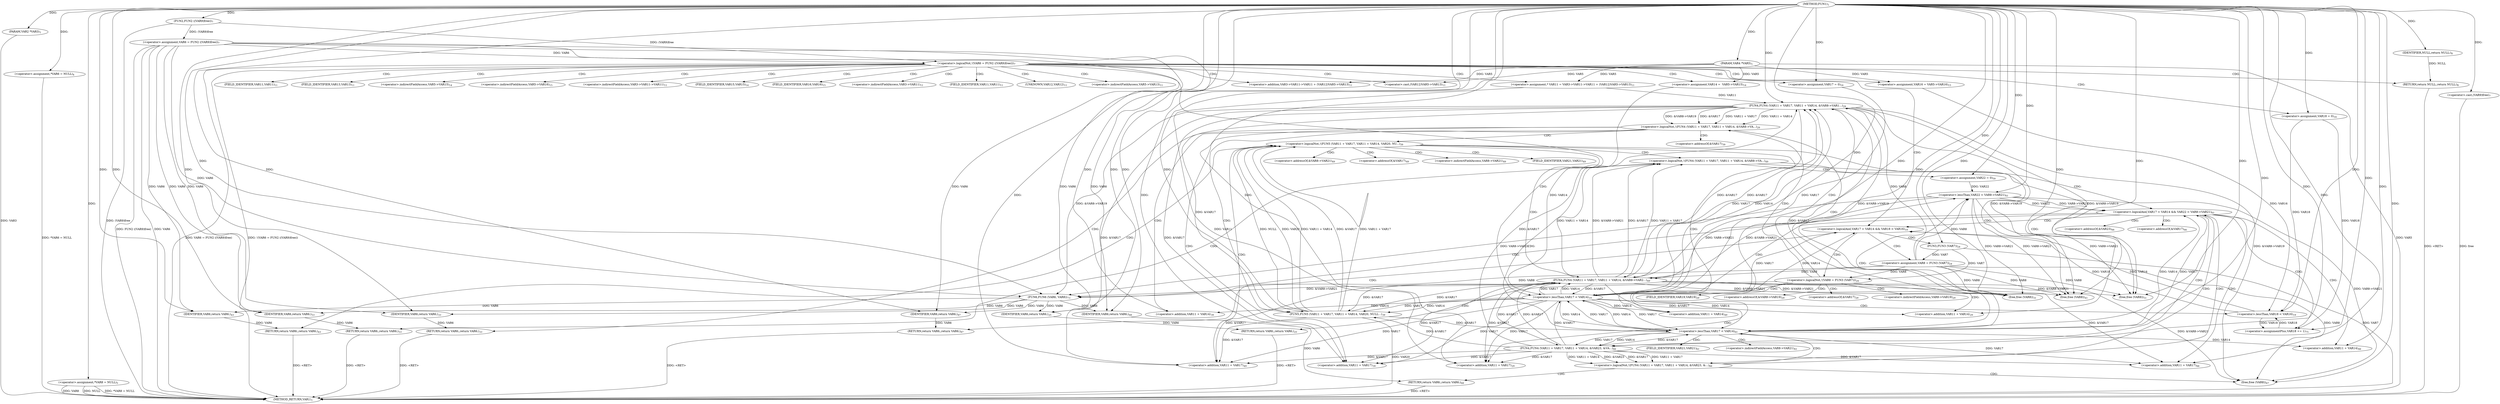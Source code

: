 digraph "FUN1" {  
"8" [label = <(METHOD,FUN1)<SUB>1</SUB>> ]
"183" [label = <(METHOD_RETURN,VAR1)<SUB>1</SUB>> ]
"9" [label = <(PARAM,VAR2 *VAR3)<SUB>1</SUB>> ]
"10" [label = <(PARAM,VAR4 *VAR5)<SUB>1</SUB>> ]
"13" [label = <(&lt;operator&gt;.assignment,*VAR6 = NULL)<SUB>4</SUB>> ]
"17" [label = <(&lt;operator&gt;.assignment,*VAR8 = NULL)<SUB>5</SUB>> ]
"32" [label = <(&lt;operator&gt;.assignment,* VAR11 = VAR3-&gt;VAR11-&gt;VAR11 + (VAR12)VAR5-&gt;VAR13)<SUB>11</SUB>> ]
"46" [label = <(&lt;operator&gt;.assignment,VAR14 =  VAR5-&gt;VAR15)<SUB>14</SUB>> ]
"52" [label = <(&lt;operator&gt;.assignment,VAR16 = VAR5-&gt;VAR16)<SUB>15</SUB>> ]
"59" [label = <(&lt;operator&gt;.assignment,VAR17 = 0)<SUB>16</SUB>> ]
"62" [label = <(&lt;operator&gt;.assignment,VAR18 = 0)<SUB>16</SUB>> ]
"181" [label = <(RETURN,return VAR6;,return VAR6;)<SUB>87</SUB>> ]
"21" [label = <(&lt;operator&gt;.logicalNot,!(VAR6 = FUN2 ((VAR9)free)))<SUB>7</SUB>> ]
"66" [label = <(&lt;operator&gt;.logicalAnd,VAR17 &lt; VAR14 &amp;&amp; VAR18 &lt; VAR16)<SUB>19</SUB>> ]
"182" [label = <(IDENTIFIER,VAR6,return VAR6;)<SUB>87</SUB>> ]
"29" [label = <(RETURN,return NULL;,return NULL;)<SUB>8</SUB>> ]
"34" [label = <(&lt;operator&gt;.addition,VAR3-&gt;VAR11-&gt;VAR11 + (VAR12)VAR5-&gt;VAR13)<SUB>11</SUB>> ]
"142" [label = <(&lt;operator&gt;.assignment,VAR22 = 0)<SUB>59</SUB>> ]
"175" [label = <(FUN6,FUN6 (VAR6, VAR8))<SUB>73</SUB>> ]
"178" [label = <(&lt;operator&gt;.assignmentPlus,VAR18 += 1)<SUB>75</SUB>> ]
"22" [label = <(&lt;operator&gt;.assignment,VAR6 = FUN2 ((VAR9)free))<SUB>7</SUB>> ]
"30" [label = <(IDENTIFIER,NULL,return NULL;)<SUB>8</SUB>> ]
"40" [label = <(&lt;operator&gt;.cast,(VAR12)VAR5-&gt;VAR13)<SUB>11</SUB>> ]
"67" [label = <(&lt;operator&gt;.lessThan,VAR17 &lt; VAR14)<SUB>19</SUB>> ]
"70" [label = <(&lt;operator&gt;.lessThan,VAR18 &lt; VAR16)<SUB>19</SUB>> ]
"75" [label = <(&lt;operator&gt;.logicalNot,!(VAR8 = FUN3 (VAR7)))<SUB>24</SUB>> ]
"84" [label = <(&lt;operator&gt;.logicalNot,!(FUN4 (VAR11 + VAR17, VAR11 + VAR14, &amp;VAR8-&gt;VA...)<SUB>29</SUB>> ]
"104" [label = <(&lt;operator&gt;.logicalNot,!(FUN5 (VAR11 + VAR17, VAR11 + VAR14, VAR20, NU...)<SUB>39</SUB>> ]
"122" [label = <(&lt;operator&gt;.logicalNot,!(FUN4 (VAR11 + VAR17, VAR11 + VAR14, &amp;VAR8-&gt;VA...)<SUB>49</SUB>> ]
"146" [label = <(&lt;operator&gt;.logicalAnd,VAR17 &lt; VAR14 &amp;&amp; VAR22 &lt; VAR8-&gt;VAR21)<SUB>61</SUB>> ]
"24" [label = <(FUN2,FUN2 ((VAR9)free))<SUB>7</SUB>> ]
"81" [label = <(RETURN,return VAR6;,return VAR6;)<SUB>25</SUB>> ]
"99" [label = <(free,free (VAR8))<SUB>31</SUB>> ]
"101" [label = <(RETURN,return VAR6;,return VAR6;)<SUB>33</SUB>> ]
"117" [label = <(free,free (VAR8))<SUB>41</SUB>> ]
"119" [label = <(RETURN,return VAR6;,return VAR6;)<SUB>43</SUB>> ]
"137" [label = <(free,free (VAR8))<SUB>51</SUB>> ]
"139" [label = <(RETURN,return VAR6;,return VAR6;)<SUB>53</SUB>> ]
"25" [label = <(&lt;operator&gt;.cast,(VAR9)free)<SUB>7</SUB>> ]
"76" [label = <(&lt;operator&gt;.assignment,VAR8 = FUN3 (VAR7))<SUB>24</SUB>> ]
"82" [label = <(IDENTIFIER,VAR6,return VAR6;)<SUB>25</SUB>> ]
"85" [label = <(FUN4,FUN4 (VAR11 + VAR17, VAR11 + VAR14, &amp;VAR8-&gt;VAR1...)<SUB>29</SUB>> ]
"102" [label = <(IDENTIFIER,VAR6,return VAR6;)<SUB>33</SUB>> ]
"105" [label = <(FUN5,FUN5 (VAR11 + VAR17, VAR11 + VAR14, VAR20, NULL...)<SUB>39</SUB>> ]
"120" [label = <(IDENTIFIER,VAR6,return VAR6;)<SUB>43</SUB>> ]
"123" [label = <(FUN4,FUN4 (VAR11 + VAR17, VAR11 + VAR14, &amp;VAR8-&gt;VAR2...)<SUB>49</SUB>> ]
"140" [label = <(IDENTIFIER,VAR6,return VAR6;)<SUB>53</SUB>> ]
"147" [label = <(&lt;operator&gt;.lessThan,VAR17 &lt; VAR14)<SUB>61</SUB>> ]
"150" [label = <(&lt;operator&gt;.lessThan,VAR22 &lt; VAR8-&gt;VAR21)<SUB>61</SUB>> ]
"158" [label = <(&lt;operator&gt;.logicalNot,!(FUN4 (VAR11 + VAR17, VAR11 + VAR14, &amp;VAR23, &amp;...)<SUB>66</SUB>> ]
"78" [label = <(FUN3,FUN3 (VAR7))<SUB>24</SUB>> ]
"86" [label = <(&lt;operator&gt;.addition,VAR11 + VAR17)<SUB>29</SUB>> ]
"89" [label = <(&lt;operator&gt;.addition,VAR11 + VAR14)<SUB>29</SUB>> ]
"106" [label = <(&lt;operator&gt;.addition,VAR11 + VAR17)<SUB>39</SUB>> ]
"109" [label = <(&lt;operator&gt;.addition,VAR11 + VAR14)<SUB>39</SUB>> ]
"124" [label = <(&lt;operator&gt;.addition,VAR11 + VAR17)<SUB>49</SUB>> ]
"127" [label = <(&lt;operator&gt;.addition,VAR11 + VAR14)<SUB>49</SUB>> ]
"171" [label = <(free,free (VAR8))<SUB>67</SUB>> ]
"173" [label = <(RETURN,return VAR6;,return VAR6;)<SUB>68</SUB>> ]
"159" [label = <(FUN4,FUN4 (VAR11 + VAR17, VAR11 + VAR14, &amp;VAR23, &amp;VA...)<SUB>66</SUB>> ]
"174" [label = <(IDENTIFIER,VAR6,return VAR6;)<SUB>68</SUB>> ]
"160" [label = <(&lt;operator&gt;.addition,VAR11 + VAR17)<SUB>66</SUB>> ]
"163" [label = <(&lt;operator&gt;.addition,VAR11 + VAR14)<SUB>66</SUB>> ]
"48" [label = <(&lt;operator&gt;.indirectFieldAccess,VAR5-&gt;VAR15)<SUB>14</SUB>> ]
"54" [label = <(&lt;operator&gt;.indirectFieldAccess,VAR5-&gt;VAR16)<SUB>15</SUB>> ]
"35" [label = <(&lt;operator&gt;.indirectFieldAccess,VAR3-&gt;VAR11-&gt;VAR11)<SUB>11</SUB>> ]
"50" [label = <(FIELD_IDENTIFIER,VAR15,VAR15)<SUB>14</SUB>> ]
"56" [label = <(FIELD_IDENTIFIER,VAR16,VAR16)<SUB>15</SUB>> ]
"36" [label = <(&lt;operator&gt;.indirectFieldAccess,VAR3-&gt;VAR11)<SUB>11</SUB>> ]
"39" [label = <(FIELD_IDENTIFIER,VAR11,VAR11)<SUB>11</SUB>> ]
"41" [label = <(UNKNOWN,VAR12,VAR12)<SUB>11</SUB>> ]
"42" [label = <(&lt;operator&gt;.indirectFieldAccess,VAR5-&gt;VAR13)<SUB>11</SUB>> ]
"38" [label = <(FIELD_IDENTIFIER,VAR11,VAR11)<SUB>11</SUB>> ]
"44" [label = <(FIELD_IDENTIFIER,VAR13,VAR13)<SUB>11</SUB>> ]
"92" [label = <(&lt;operator&gt;.addressOf,&amp;VAR8-&gt;VAR19)<SUB>29</SUB>> ]
"96" [label = <(&lt;operator&gt;.addressOf,&amp;VAR17)<SUB>29</SUB>> ]
"114" [label = <(&lt;operator&gt;.addressOf,&amp;VAR17)<SUB>39</SUB>> ]
"130" [label = <(&lt;operator&gt;.addressOf,&amp;VAR8-&gt;VAR21)<SUB>49</SUB>> ]
"134" [label = <(&lt;operator&gt;.addressOf,&amp;VAR17)<SUB>49</SUB>> ]
"152" [label = <(&lt;operator&gt;.indirectFieldAccess,VAR8-&gt;VAR21)<SUB>61</SUB>> ]
"93" [label = <(&lt;operator&gt;.indirectFieldAccess,VAR8-&gt;VAR19)<SUB>29</SUB>> ]
"131" [label = <(&lt;operator&gt;.indirectFieldAccess,VAR8-&gt;VAR21)<SUB>49</SUB>> ]
"154" [label = <(FIELD_IDENTIFIER,VAR21,VAR21)<SUB>61</SUB>> ]
"95" [label = <(FIELD_IDENTIFIER,VAR19,VAR19)<SUB>29</SUB>> ]
"133" [label = <(FIELD_IDENTIFIER,VAR21,VAR21)<SUB>49</SUB>> ]
"166" [label = <(&lt;operator&gt;.addressOf,&amp;VAR23)<SUB>66</SUB>> ]
"168" [label = <(&lt;operator&gt;.addressOf,&amp;VAR17)<SUB>66</SUB>> ]
  "119" -> "183"  [ label = "DDG: &lt;RET&gt;"] 
  "173" -> "183"  [ label = "DDG: &lt;RET&gt;"] 
  "81" -> "183"  [ label = "DDG: &lt;RET&gt;"] 
  "101" -> "183"  [ label = "DDG: &lt;RET&gt;"] 
  "139" -> "183"  [ label = "DDG: &lt;RET&gt;"] 
  "29" -> "183"  [ label = "DDG: &lt;RET&gt;"] 
  "181" -> "183"  [ label = "DDG: &lt;RET&gt;"] 
  "9" -> "183"  [ label = "DDG: VAR3"] 
  "10" -> "183"  [ label = "DDG: VAR5"] 
  "13" -> "183"  [ label = "DDG: *VAR6 = NULL"] 
  "17" -> "183"  [ label = "DDG: VAR8"] 
  "17" -> "183"  [ label = "DDG: NULL"] 
  "17" -> "183"  [ label = "DDG: *VAR8 = NULL"] 
  "22" -> "183"  [ label = "DDG: VAR6"] 
  "24" -> "183"  [ label = "DDG: (VAR9)free"] 
  "22" -> "183"  [ label = "DDG: FUN2 ((VAR9)free)"] 
  "21" -> "183"  [ label = "DDG: VAR6 = FUN2 ((VAR9)free)"] 
  "21" -> "183"  [ label = "DDG: !(VAR6 = FUN2 ((VAR9)free))"] 
  "105" -> "183"  [ label = "DDG: VAR20"] 
  "78" -> "183"  [ label = "DDG: VAR7"] 
  "25" -> "183"  [ label = "DDG: free"] 
  "8" -> "9"  [ label = "DDG: "] 
  "8" -> "10"  [ label = "DDG: "] 
  "8" -> "13"  [ label = "DDG: "] 
  "8" -> "17"  [ label = "DDG: "] 
  "10" -> "32"  [ label = "DDG: VAR5"] 
  "10" -> "46"  [ label = "DDG: VAR5"] 
  "10" -> "52"  [ label = "DDG: VAR5"] 
  "8" -> "59"  [ label = "DDG: "] 
  "8" -> "62"  [ label = "DDG: "] 
  "182" -> "181"  [ label = "DDG: VAR6"] 
  "22" -> "182"  [ label = "DDG: VAR6"] 
  "175" -> "182"  [ label = "DDG: VAR6"] 
  "8" -> "182"  [ label = "DDG: "] 
  "22" -> "21"  [ label = "DDG: VAR6"] 
  "24" -> "21"  [ label = "DDG: (VAR9)free"] 
  "30" -> "29"  [ label = "DDG: NULL"] 
  "10" -> "34"  [ label = "DDG: VAR5"] 
  "67" -> "66"  [ label = "DDG: VAR17"] 
  "67" -> "66"  [ label = "DDG: VAR14"] 
  "70" -> "66"  [ label = "DDG: VAR18"] 
  "70" -> "66"  [ label = "DDG: VAR16"] 
  "8" -> "142"  [ label = "DDG: "] 
  "8" -> "178"  [ label = "DDG: "] 
  "24" -> "22"  [ label = "DDG: (VAR9)free"] 
  "8" -> "30"  [ label = "DDG: "] 
  "10" -> "40"  [ label = "DDG: VAR5"] 
  "59" -> "67"  [ label = "DDG: VAR17"] 
  "123" -> "67"  [ label = "DDG: &amp;VAR17"] 
  "147" -> "67"  [ label = "DDG: VAR17"] 
  "159" -> "67"  [ label = "DDG: &amp;VAR17"] 
  "8" -> "67"  [ label = "DDG: "] 
  "46" -> "67"  [ label = "DDG: VAR14"] 
  "147" -> "67"  [ label = "DDG: VAR14"] 
  "62" -> "70"  [ label = "DDG: VAR18"] 
  "178" -> "70"  [ label = "DDG: VAR18"] 
  "8" -> "70"  [ label = "DDG: "] 
  "52" -> "70"  [ label = "DDG: VAR16"] 
  "22" -> "175"  [ label = "DDG: VAR6"] 
  "8" -> "175"  [ label = "DDG: "] 
  "76" -> "175"  [ label = "DDG: VAR8"] 
  "150" -> "175"  [ label = "DDG: VAR8-&gt;VAR21"] 
  "85" -> "175"  [ label = "DDG: &amp;VAR8-&gt;VAR19"] 
  "123" -> "175"  [ label = "DDG: &amp;VAR8-&gt;VAR21"] 
  "62" -> "178"  [ label = "DDG: VAR18"] 
  "70" -> "178"  [ label = "DDG: VAR18"] 
  "8" -> "24"  [ label = "DDG: "] 
  "76" -> "75"  [ label = "DDG: VAR8"] 
  "78" -> "75"  [ label = "DDG: VAR7"] 
  "82" -> "81"  [ label = "DDG: VAR6"] 
  "85" -> "84"  [ label = "DDG: VAR11 + VAR17"] 
  "85" -> "84"  [ label = "DDG: VAR11 + VAR14"] 
  "85" -> "84"  [ label = "DDG: &amp;VAR8-&gt;VAR19"] 
  "85" -> "84"  [ label = "DDG: &amp;VAR17"] 
  "102" -> "101"  [ label = "DDG: VAR6"] 
  "105" -> "104"  [ label = "DDG: VAR20"] 
  "105" -> "104"  [ label = "DDG: VAR11 + VAR14"] 
  "105" -> "104"  [ label = "DDG: &amp;VAR17"] 
  "105" -> "104"  [ label = "DDG: VAR11 + VAR17"] 
  "105" -> "104"  [ label = "DDG: NULL"] 
  "120" -> "119"  [ label = "DDG: VAR6"] 
  "123" -> "122"  [ label = "DDG: VAR11 + VAR17"] 
  "123" -> "122"  [ label = "DDG: VAR11 + VAR14"] 
  "123" -> "122"  [ label = "DDG: &amp;VAR8-&gt;VAR21"] 
  "123" -> "122"  [ label = "DDG: &amp;VAR17"] 
  "140" -> "139"  [ label = "DDG: VAR6"] 
  "147" -> "146"  [ label = "DDG: VAR17"] 
  "147" -> "146"  [ label = "DDG: VAR14"] 
  "150" -> "146"  [ label = "DDG: VAR22"] 
  "150" -> "146"  [ label = "DDG: VAR8-&gt;VAR21"] 
  "8" -> "25"  [ label = "DDG: "] 
  "78" -> "76"  [ label = "DDG: VAR7"] 
  "22" -> "82"  [ label = "DDG: VAR6"] 
  "175" -> "82"  [ label = "DDG: VAR6"] 
  "8" -> "82"  [ label = "DDG: "] 
  "32" -> "85"  [ label = "DDG: VAR11"] 
  "8" -> "85"  [ label = "DDG: "] 
  "67" -> "85"  [ label = "DDG: VAR17"] 
  "123" -> "85"  [ label = "DDG: &amp;VAR17"] 
  "159" -> "85"  [ label = "DDG: &amp;VAR17"] 
  "67" -> "85"  [ label = "DDG: VAR14"] 
  "76" -> "85"  [ label = "DDG: VAR8"] 
  "76" -> "99"  [ label = "DDG: VAR8"] 
  "150" -> "99"  [ label = "DDG: VAR8-&gt;VAR21"] 
  "8" -> "99"  [ label = "DDG: "] 
  "85" -> "99"  [ label = "DDG: &amp;VAR8-&gt;VAR19"] 
  "123" -> "99"  [ label = "DDG: &amp;VAR8-&gt;VAR21"] 
  "22" -> "102"  [ label = "DDG: VAR6"] 
  "175" -> "102"  [ label = "DDG: VAR6"] 
  "8" -> "102"  [ label = "DDG: "] 
  "8" -> "105"  [ label = "DDG: "] 
  "85" -> "105"  [ label = "DDG: &amp;VAR17"] 
  "67" -> "105"  [ label = "DDG: VAR17"] 
  "123" -> "105"  [ label = "DDG: &amp;VAR17"] 
  "159" -> "105"  [ label = "DDG: &amp;VAR17"] 
  "67" -> "105"  [ label = "DDG: VAR14"] 
  "76" -> "117"  [ label = "DDG: VAR8"] 
  "150" -> "117"  [ label = "DDG: VAR8-&gt;VAR21"] 
  "8" -> "117"  [ label = "DDG: "] 
  "85" -> "117"  [ label = "DDG: &amp;VAR8-&gt;VAR19"] 
  "123" -> "117"  [ label = "DDG: &amp;VAR8-&gt;VAR21"] 
  "22" -> "120"  [ label = "DDG: VAR6"] 
  "175" -> "120"  [ label = "DDG: VAR6"] 
  "8" -> "120"  [ label = "DDG: "] 
  "8" -> "123"  [ label = "DDG: "] 
  "105" -> "123"  [ label = "DDG: &amp;VAR17"] 
  "85" -> "123"  [ label = "DDG: &amp;VAR17"] 
  "67" -> "123"  [ label = "DDG: VAR17"] 
  "159" -> "123"  [ label = "DDG: &amp;VAR17"] 
  "67" -> "123"  [ label = "DDG: VAR14"] 
  "150" -> "123"  [ label = "DDG: VAR8-&gt;VAR21"] 
  "76" -> "123"  [ label = "DDG: VAR8"] 
  "76" -> "137"  [ label = "DDG: VAR8"] 
  "150" -> "137"  [ label = "DDG: VAR8-&gt;VAR21"] 
  "8" -> "137"  [ label = "DDG: "] 
  "85" -> "137"  [ label = "DDG: &amp;VAR8-&gt;VAR19"] 
  "123" -> "137"  [ label = "DDG: &amp;VAR8-&gt;VAR21"] 
  "22" -> "140"  [ label = "DDG: VAR6"] 
  "175" -> "140"  [ label = "DDG: VAR6"] 
  "8" -> "140"  [ label = "DDG: "] 
  "123" -> "147"  [ label = "DDG: &amp;VAR17"] 
  "159" -> "147"  [ label = "DDG: &amp;VAR17"] 
  "8" -> "147"  [ label = "DDG: "] 
  "105" -> "147"  [ label = "DDG: &amp;VAR17"] 
  "85" -> "147"  [ label = "DDG: &amp;VAR17"] 
  "67" -> "147"  [ label = "DDG: VAR17"] 
  "67" -> "147"  [ label = "DDG: VAR14"] 
  "142" -> "150"  [ label = "DDG: VAR22"] 
  "8" -> "150"  [ label = "DDG: "] 
  "76" -> "150"  [ label = "DDG: VAR8"] 
  "123" -> "150"  [ label = "DDG: &amp;VAR8-&gt;VAR21"] 
  "8" -> "78"  [ label = "DDG: "] 
  "32" -> "86"  [ label = "DDG: VAR11"] 
  "8" -> "86"  [ label = "DDG: "] 
  "67" -> "86"  [ label = "DDG: VAR17"] 
  "123" -> "86"  [ label = "DDG: &amp;VAR17"] 
  "159" -> "86"  [ label = "DDG: &amp;VAR17"] 
  "8" -> "89"  [ label = "DDG: "] 
  "67" -> "89"  [ label = "DDG: VAR14"] 
  "8" -> "106"  [ label = "DDG: "] 
  "85" -> "106"  [ label = "DDG: &amp;VAR17"] 
  "67" -> "106"  [ label = "DDG: VAR17"] 
  "123" -> "106"  [ label = "DDG: &amp;VAR17"] 
  "159" -> "106"  [ label = "DDG: &amp;VAR17"] 
  "8" -> "109"  [ label = "DDG: "] 
  "67" -> "109"  [ label = "DDG: VAR14"] 
  "8" -> "124"  [ label = "DDG: "] 
  "105" -> "124"  [ label = "DDG: &amp;VAR17"] 
  "85" -> "124"  [ label = "DDG: &amp;VAR17"] 
  "67" -> "124"  [ label = "DDG: VAR17"] 
  "123" -> "124"  [ label = "DDG: &amp;VAR17"] 
  "159" -> "124"  [ label = "DDG: &amp;VAR17"] 
  "8" -> "127"  [ label = "DDG: "] 
  "67" -> "127"  [ label = "DDG: VAR14"] 
  "159" -> "158"  [ label = "DDG: VAR11 + VAR17"] 
  "159" -> "158"  [ label = "DDG: VAR11 + VAR14"] 
  "159" -> "158"  [ label = "DDG: &amp;VAR23"] 
  "159" -> "158"  [ label = "DDG: &amp;VAR17"] 
  "174" -> "173"  [ label = "DDG: VAR6"] 
  "8" -> "159"  [ label = "DDG: "] 
  "123" -> "159"  [ label = "DDG: &amp;VAR17"] 
  "147" -> "159"  [ label = "DDG: VAR17"] 
  "147" -> "159"  [ label = "DDG: VAR14"] 
  "76" -> "171"  [ label = "DDG: VAR8"] 
  "150" -> "171"  [ label = "DDG: VAR8-&gt;VAR21"] 
  "8" -> "171"  [ label = "DDG: "] 
  "85" -> "171"  [ label = "DDG: &amp;VAR8-&gt;VAR19"] 
  "123" -> "171"  [ label = "DDG: &amp;VAR8-&gt;VAR21"] 
  "22" -> "174"  [ label = "DDG: VAR6"] 
  "175" -> "174"  [ label = "DDG: VAR6"] 
  "8" -> "174"  [ label = "DDG: "] 
  "8" -> "160"  [ label = "DDG: "] 
  "123" -> "160"  [ label = "DDG: &amp;VAR17"] 
  "147" -> "160"  [ label = "DDG: VAR17"] 
  "159" -> "160"  [ label = "DDG: &amp;VAR17"] 
  "8" -> "163"  [ label = "DDG: "] 
  "147" -> "163"  [ label = "DDG: VAR14"] 
  "21" -> "34"  [ label = "CDG: "] 
  "21" -> "42"  [ label = "CDG: "] 
  "21" -> "52"  [ label = "CDG: "] 
  "21" -> "38"  [ label = "CDG: "] 
  "21" -> "56"  [ label = "CDG: "] 
  "21" -> "67"  [ label = "CDG: "] 
  "21" -> "40"  [ label = "CDG: "] 
  "21" -> "50"  [ label = "CDG: "] 
  "21" -> "59"  [ label = "CDG: "] 
  "21" -> "44"  [ label = "CDG: "] 
  "21" -> "35"  [ label = "CDG: "] 
  "21" -> "54"  [ label = "CDG: "] 
  "21" -> "36"  [ label = "CDG: "] 
  "21" -> "48"  [ label = "CDG: "] 
  "21" -> "32"  [ label = "CDG: "] 
  "21" -> "66"  [ label = "CDG: "] 
  "21" -> "46"  [ label = "CDG: "] 
  "21" -> "29"  [ label = "CDG: "] 
  "21" -> "41"  [ label = "CDG: "] 
  "21" -> "62"  [ label = "CDG: "] 
  "21" -> "39"  [ label = "CDG: "] 
  "66" -> "75"  [ label = "CDG: "] 
  "66" -> "76"  [ label = "CDG: "] 
  "66" -> "181"  [ label = "CDG: "] 
  "66" -> "78"  [ label = "CDG: "] 
  "67" -> "70"  [ label = "CDG: "] 
  "75" -> "96"  [ label = "CDG: "] 
  "75" -> "81"  [ label = "CDG: "] 
  "75" -> "84"  [ label = "CDG: "] 
  "75" -> "85"  [ label = "CDG: "] 
  "75" -> "95"  [ label = "CDG: "] 
  "75" -> "92"  [ label = "CDG: "] 
  "75" -> "93"  [ label = "CDG: "] 
  "75" -> "86"  [ label = "CDG: "] 
  "75" -> "89"  [ label = "CDG: "] 
  "84" -> "114"  [ label = "CDG: "] 
  "84" -> "104"  [ label = "CDG: "] 
  "84" -> "101"  [ label = "CDG: "] 
  "84" -> "99"  [ label = "CDG: "] 
  "84" -> "106"  [ label = "CDG: "] 
  "84" -> "105"  [ label = "CDG: "] 
  "84" -> "109"  [ label = "CDG: "] 
  "104" -> "131"  [ label = "CDG: "] 
  "104" -> "119"  [ label = "CDG: "] 
  "104" -> "134"  [ label = "CDG: "] 
  "104" -> "130"  [ label = "CDG: "] 
  "104" -> "127"  [ label = "CDG: "] 
  "104" -> "122"  [ label = "CDG: "] 
  "104" -> "123"  [ label = "CDG: "] 
  "104" -> "117"  [ label = "CDG: "] 
  "104" -> "124"  [ label = "CDG: "] 
  "104" -> "133"  [ label = "CDG: "] 
  "122" -> "146"  [ label = "CDG: "] 
  "122" -> "137"  [ label = "CDG: "] 
  "122" -> "139"  [ label = "CDG: "] 
  "122" -> "142"  [ label = "CDG: "] 
  "122" -> "147"  [ label = "CDG: "] 
  "146" -> "163"  [ label = "CDG: "] 
  "146" -> "178"  [ label = "CDG: "] 
  "146" -> "67"  [ label = "CDG: "] 
  "146" -> "168"  [ label = "CDG: "] 
  "146" -> "158"  [ label = "CDG: "] 
  "146" -> "160"  [ label = "CDG: "] 
  "146" -> "66"  [ label = "CDG: "] 
  "146" -> "166"  [ label = "CDG: "] 
  "146" -> "159"  [ label = "CDG: "] 
  "146" -> "175"  [ label = "CDG: "] 
  "147" -> "154"  [ label = "CDG: "] 
  "147" -> "150"  [ label = "CDG: "] 
  "147" -> "152"  [ label = "CDG: "] 
  "158" -> "146"  [ label = "CDG: "] 
  "158" -> "173"  [ label = "CDG: "] 
  "158" -> "171"  [ label = "CDG: "] 
  "158" -> "147"  [ label = "CDG: "] 
}
